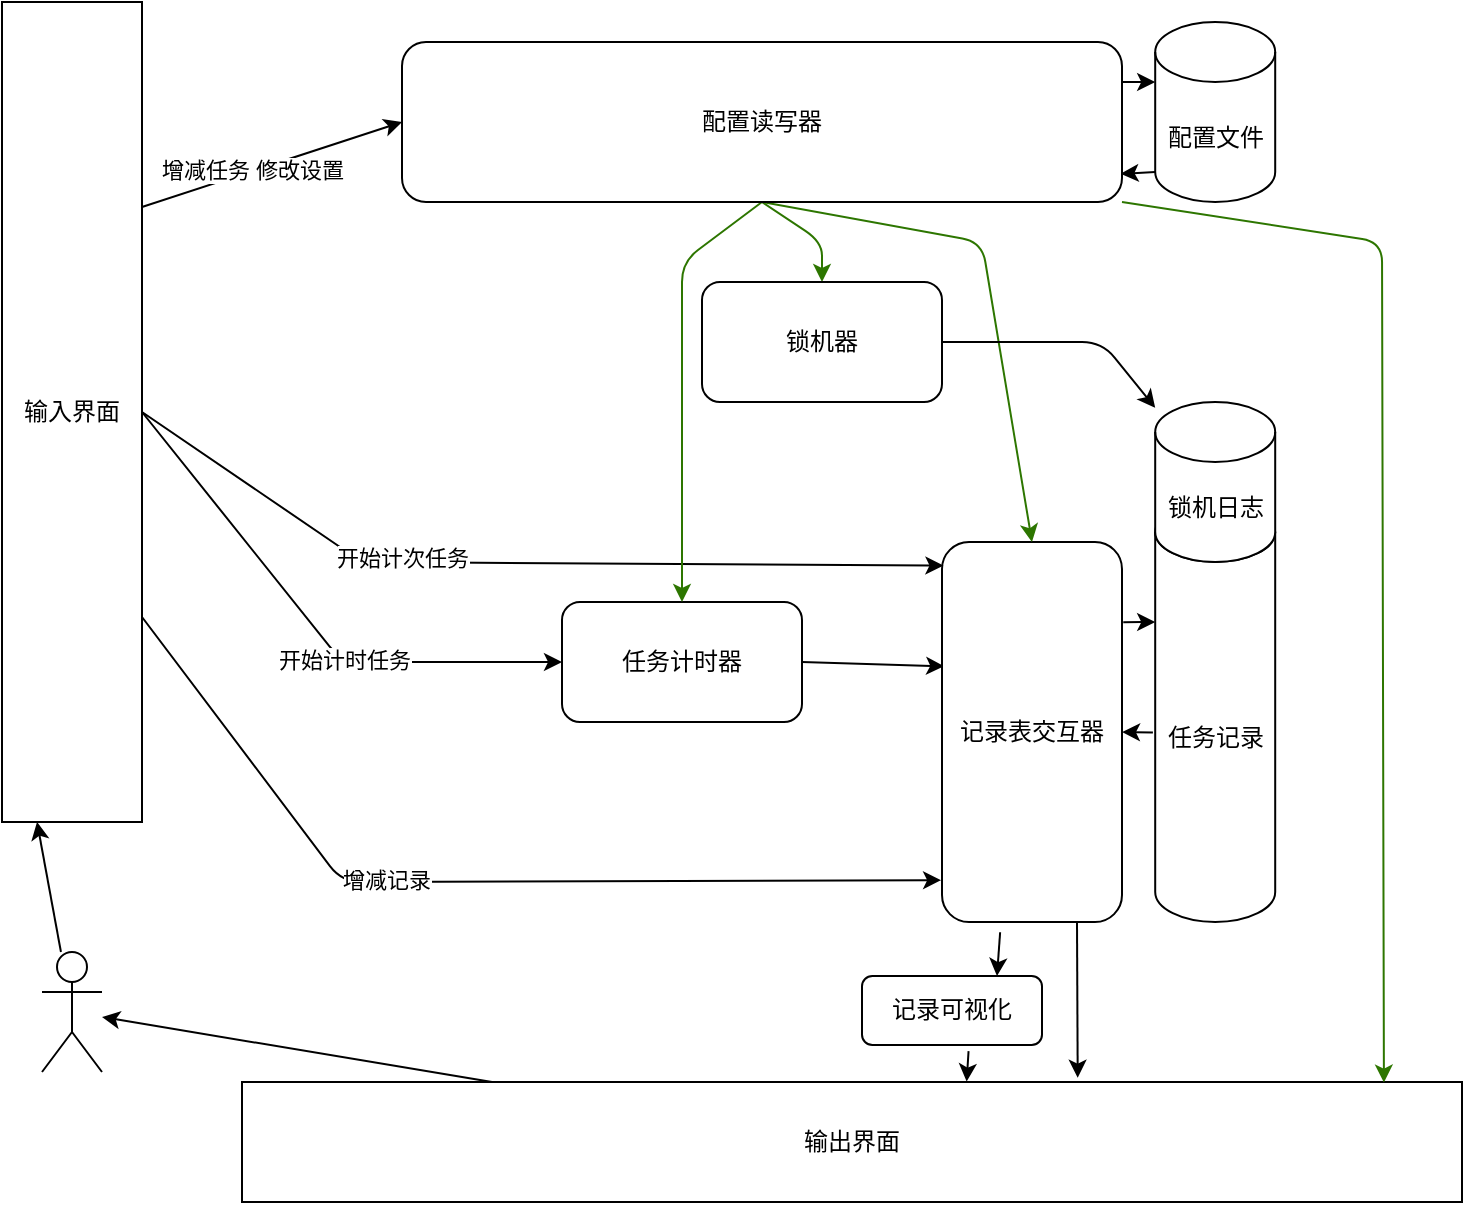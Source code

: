 <mxfile>
    <diagram id="J1HcbXLM3i-hZLGTjpKp" name="第 1 页">
        <mxGraphModel dx="1039" dy="555" grid="1" gridSize="10" guides="1" tooltips="1" connect="1" arrows="1" fold="1" page="1" pageScale="1" pageWidth="827" pageHeight="1169" math="0" shadow="0">
            <root>
                <mxCell id="0"/>
                <mxCell id="1" parent="0"/>
                <mxCell id="37" style="edgeStyle=none;html=1;exitX=0;exitY=1;exitDx=0;exitDy=-15;exitPerimeter=0;entryX=0.998;entryY=0.824;entryDx=0;entryDy=0;entryPerimeter=0;" parent="1" source="3" target="35" edge="1">
                    <mxGeometry relative="1" as="geometry"/>
                </mxCell>
                <mxCell id="3" value="配置文件" style="shape=cylinder3;whiteSpace=wrap;html=1;boundedLbl=1;backgroundOutline=1;size=15;" parent="1" vertex="1">
                    <mxGeometry x="606.6" y="90" width="60" height="90" as="geometry"/>
                </mxCell>
                <mxCell id="47" style="edgeStyle=none;html=1;entryX=1;entryY=0.5;entryDx=0;entryDy=0;exitX=-0.019;exitY=0.549;exitDx=0;exitDy=0;exitPerimeter=0;" parent="1" source="4" target="8" edge="1">
                    <mxGeometry relative="1" as="geometry">
                        <mxPoint x="600" y="450" as="sourcePoint"/>
                    </mxGeometry>
                </mxCell>
                <mxCell id="4" value="任务记录" style="shape=cylinder3;whiteSpace=wrap;html=1;boundedLbl=1;backgroundOutline=1;size=15;" parent="1" vertex="1">
                    <mxGeometry x="606.6" y="330" width="60" height="210" as="geometry"/>
                </mxCell>
                <mxCell id="5" value="锁机日志" style="shape=cylinder3;whiteSpace=wrap;html=1;boundedLbl=1;backgroundOutline=1;size=15;" parent="1" vertex="1">
                    <mxGeometry x="606.6" y="280" width="60" height="80" as="geometry"/>
                </mxCell>
                <mxCell id="16" style="edgeStyle=none;html=1;exitX=1;exitY=0.5;exitDx=0;exitDy=0;entryX=0.012;entryY=0.327;entryDx=0;entryDy=0;entryPerimeter=0;" parent="1" source="6" target="8" edge="1">
                    <mxGeometry relative="1" as="geometry"/>
                </mxCell>
                <mxCell id="6" value="任务计时器" style="rounded=1;whiteSpace=wrap;html=1;" parent="1" vertex="1">
                    <mxGeometry x="310" y="380" width="120" height="60" as="geometry"/>
                </mxCell>
                <mxCell id="15" style="edgeStyle=none;html=1;entryX=0;entryY=0;entryDx=0;entryDy=60;entryPerimeter=0;exitX=1.007;exitY=0.211;exitDx=0;exitDy=0;exitPerimeter=0;" parent="1" source="8" target="4" edge="1">
                    <mxGeometry relative="1" as="geometry">
                        <mxPoint x="590" y="390" as="sourcePoint"/>
                    </mxGeometry>
                </mxCell>
                <mxCell id="8" value="记录表交互器" style="rounded=1;whiteSpace=wrap;html=1;" parent="1" vertex="1">
                    <mxGeometry x="500" y="350" width="90" height="190" as="geometry"/>
                </mxCell>
                <mxCell id="25" style="edgeStyle=none;html=1;exitX=0;exitY=0.5;exitDx=0;exitDy=0;entryX=0;entryY=0.5;entryDx=0;entryDy=0;" parent="1" source="6" target="6" edge="1">
                    <mxGeometry relative="1" as="geometry"/>
                </mxCell>
                <mxCell id="26" style="edgeStyle=none;html=1;exitX=1;exitY=0.5;exitDx=0;exitDy=0;entryX=0;entryY=0.5;entryDx=0;entryDy=0;" parent="1" source="23" target="6" edge="1">
                    <mxGeometry relative="1" as="geometry">
                        <Array as="points">
                            <mxPoint x="200" y="410"/>
                        </Array>
                    </mxGeometry>
                </mxCell>
                <mxCell id="31" value="开始计时任务" style="edgeLabel;html=1;align=center;verticalAlign=middle;resizable=0;points=[];" parent="26" vertex="1" connectable="0">
                    <mxGeometry x="0.192" y="1" relative="1" as="geometry">
                        <mxPoint as="offset"/>
                    </mxGeometry>
                </mxCell>
                <mxCell id="29" style="edgeStyle=none;html=1;exitX=1;exitY=0.5;exitDx=0;exitDy=0;entryX=0.008;entryY=0.062;entryDx=0;entryDy=0;entryPerimeter=0;" parent="1" source="23" target="8" edge="1">
                    <mxGeometry relative="1" as="geometry">
                        <Array as="points">
                            <mxPoint x="210" y="360"/>
                        </Array>
                    </mxGeometry>
                </mxCell>
                <mxCell id="30" value="开始计次任务" style="edgeLabel;html=1;align=center;verticalAlign=middle;resizable=0;points=[];" parent="29" vertex="1" connectable="0">
                    <mxGeometry x="0.052" y="3" relative="1" as="geometry">
                        <mxPoint x="-70" as="offset"/>
                    </mxGeometry>
                </mxCell>
                <mxCell id="39" style="edgeStyle=none;html=1;exitX=1;exitY=0.25;exitDx=0;exitDy=0;entryX=0;entryY=0.5;entryDx=0;entryDy=0;" parent="1" source="23" target="35" edge="1">
                    <mxGeometry relative="1" as="geometry"/>
                </mxCell>
                <mxCell id="40" value="增减任务 修改设置" style="edgeLabel;html=1;align=center;verticalAlign=middle;resizable=0;points=[];" parent="39" vertex="1" connectable="0">
                    <mxGeometry x="-0.159" y="1" relative="1" as="geometry">
                        <mxPoint as="offset"/>
                    </mxGeometry>
                </mxCell>
                <mxCell id="50" style="edgeStyle=none;html=1;exitX=1;exitY=0.75;exitDx=0;exitDy=0;entryX=-0.005;entryY=0.89;entryDx=0;entryDy=0;entryPerimeter=0;" parent="1" source="23" target="8" edge="1">
                    <mxGeometry relative="1" as="geometry">
                        <Array as="points">
                            <mxPoint x="200" y="520"/>
                        </Array>
                    </mxGeometry>
                </mxCell>
                <mxCell id="51" value="增减记录" style="edgeLabel;html=1;align=center;verticalAlign=middle;resizable=0;points=[];" parent="50" vertex="1" connectable="0">
                    <mxGeometry x="-0.193" y="1" relative="1" as="geometry">
                        <mxPoint as="offset"/>
                    </mxGeometry>
                </mxCell>
                <mxCell id="23" value="输入界面" style="rounded=0;whiteSpace=wrap;html=1;" parent="1" vertex="1">
                    <mxGeometry x="30" y="80" width="70" height="410" as="geometry"/>
                </mxCell>
                <mxCell id="52" style="edgeStyle=none;html=1;" parent="1" source="24" target="33" edge="1">
                    <mxGeometry relative="1" as="geometry"/>
                </mxCell>
                <mxCell id="24" value="输出界面" style="rounded=0;whiteSpace=wrap;html=1;" parent="1" vertex="1">
                    <mxGeometry x="150" y="620" width="610" height="60" as="geometry"/>
                </mxCell>
                <mxCell id="34" style="edgeStyle=none;html=1;entryX=0.25;entryY=1;entryDx=0;entryDy=0;" parent="1" source="33" target="23" edge="1">
                    <mxGeometry relative="1" as="geometry"/>
                </mxCell>
                <mxCell id="33" value="" style="shape=umlActor;verticalLabelPosition=bottom;verticalAlign=top;html=1;outlineConnect=0;" parent="1" vertex="1">
                    <mxGeometry x="50" y="555" width="30" height="60" as="geometry"/>
                </mxCell>
                <mxCell id="36" style="edgeStyle=none;html=1;exitX=1;exitY=0.25;exitDx=0;exitDy=0;entryX=0;entryY=0;entryDx=0;entryDy=30;entryPerimeter=0;" parent="1" source="35" edge="1" target="3">
                    <mxGeometry relative="1" as="geometry">
                        <mxPoint x="610" y="120" as="targetPoint"/>
                    </mxGeometry>
                </mxCell>
                <mxCell id="42" style="edgeStyle=none;html=1;exitX=0.5;exitY=1;exitDx=0;exitDy=0;entryX=0.5;entryY=0;entryDx=0;entryDy=0;fillColor=#60a917;strokeColor=#2D7600;" parent="1" source="35" target="8" edge="1">
                    <mxGeometry relative="1" as="geometry">
                        <Array as="points">
                            <mxPoint x="520" y="200"/>
                        </Array>
                    </mxGeometry>
                </mxCell>
                <mxCell id="43" style="edgeStyle=none;html=1;exitX=0.5;exitY=1;exitDx=0;exitDy=0;entryX=0.5;entryY=0;entryDx=0;entryDy=0;fillColor=#60a917;strokeColor=#2D7600;" parent="1" source="35" target="6" edge="1">
                    <mxGeometry relative="1" as="geometry">
                        <Array as="points">
                            <mxPoint x="370" y="210"/>
                        </Array>
                    </mxGeometry>
                </mxCell>
                <mxCell id="56" style="edgeStyle=none;html=1;exitX=0.5;exitY=1;exitDx=0;exitDy=0;entryX=0.5;entryY=0;entryDx=0;entryDy=0;fillColor=#60a917;strokeColor=#2D7600;" parent="1" source="35" target="54" edge="1">
                    <mxGeometry relative="1" as="geometry">
                        <Array as="points">
                            <mxPoint x="440" y="200"/>
                        </Array>
                    </mxGeometry>
                </mxCell>
                <mxCell id="57" style="edgeStyle=none;html=1;exitX=1;exitY=1;exitDx=0;exitDy=0;entryX=0.936;entryY=0.005;entryDx=0;entryDy=0;entryPerimeter=0;fillColor=#60a917;strokeColor=#2D7600;" parent="1" source="35" target="24" edge="1">
                    <mxGeometry relative="1" as="geometry">
                        <Array as="points">
                            <mxPoint x="720" y="200"/>
                        </Array>
                    </mxGeometry>
                </mxCell>
                <mxCell id="35" value="配置读写器" style="rounded=1;whiteSpace=wrap;html=1;" parent="1" vertex="1">
                    <mxGeometry x="230" y="100" width="360" height="80" as="geometry"/>
                </mxCell>
                <mxCell id="48" style="edgeStyle=none;html=1;exitX=0.75;exitY=1;exitDx=0;exitDy=0;entryX=0.685;entryY=-0.036;entryDx=0;entryDy=0;entryPerimeter=0;" parent="1" source="8" target="24" edge="1">
                    <mxGeometry relative="1" as="geometry"/>
                </mxCell>
                <mxCell id="59" style="edgeStyle=none;html=1;exitX=0.323;exitY=1.027;exitDx=0;exitDy=0;entryX=0.75;entryY=0;entryDx=0;entryDy=0;exitPerimeter=0;" parent="1" source="8" target="58" edge="1">
                    <mxGeometry relative="1" as="geometry"/>
                </mxCell>
                <mxCell id="55" style="edgeStyle=none;html=1;exitX=1;exitY=0.5;exitDx=0;exitDy=0;" parent="1" source="54" target="5" edge="1">
                    <mxGeometry relative="1" as="geometry">
                        <Array as="points">
                            <mxPoint x="580" y="250"/>
                        </Array>
                    </mxGeometry>
                </mxCell>
                <mxCell id="54" value="锁机器" style="rounded=1;whiteSpace=wrap;html=1;" parent="1" vertex="1">
                    <mxGeometry x="380" y="220" width="120" height="60" as="geometry"/>
                </mxCell>
                <mxCell id="60" style="edgeStyle=none;html=1;entryX=0.594;entryY=-0.004;entryDx=0;entryDy=0;entryPerimeter=0;exitX=0.592;exitY=1.088;exitDx=0;exitDy=0;exitPerimeter=0;" parent="1" source="58" target="24" edge="1">
                    <mxGeometry relative="1" as="geometry">
                        <mxPoint x="510" y="600" as="sourcePoint"/>
                    </mxGeometry>
                </mxCell>
                <mxCell id="58" value="记录可视化" style="rounded=1;whiteSpace=wrap;html=1;" parent="1" vertex="1">
                    <mxGeometry x="460" y="567" width="90" height="34.5" as="geometry"/>
                </mxCell>
            </root>
        </mxGraphModel>
    </diagram>
</mxfile>